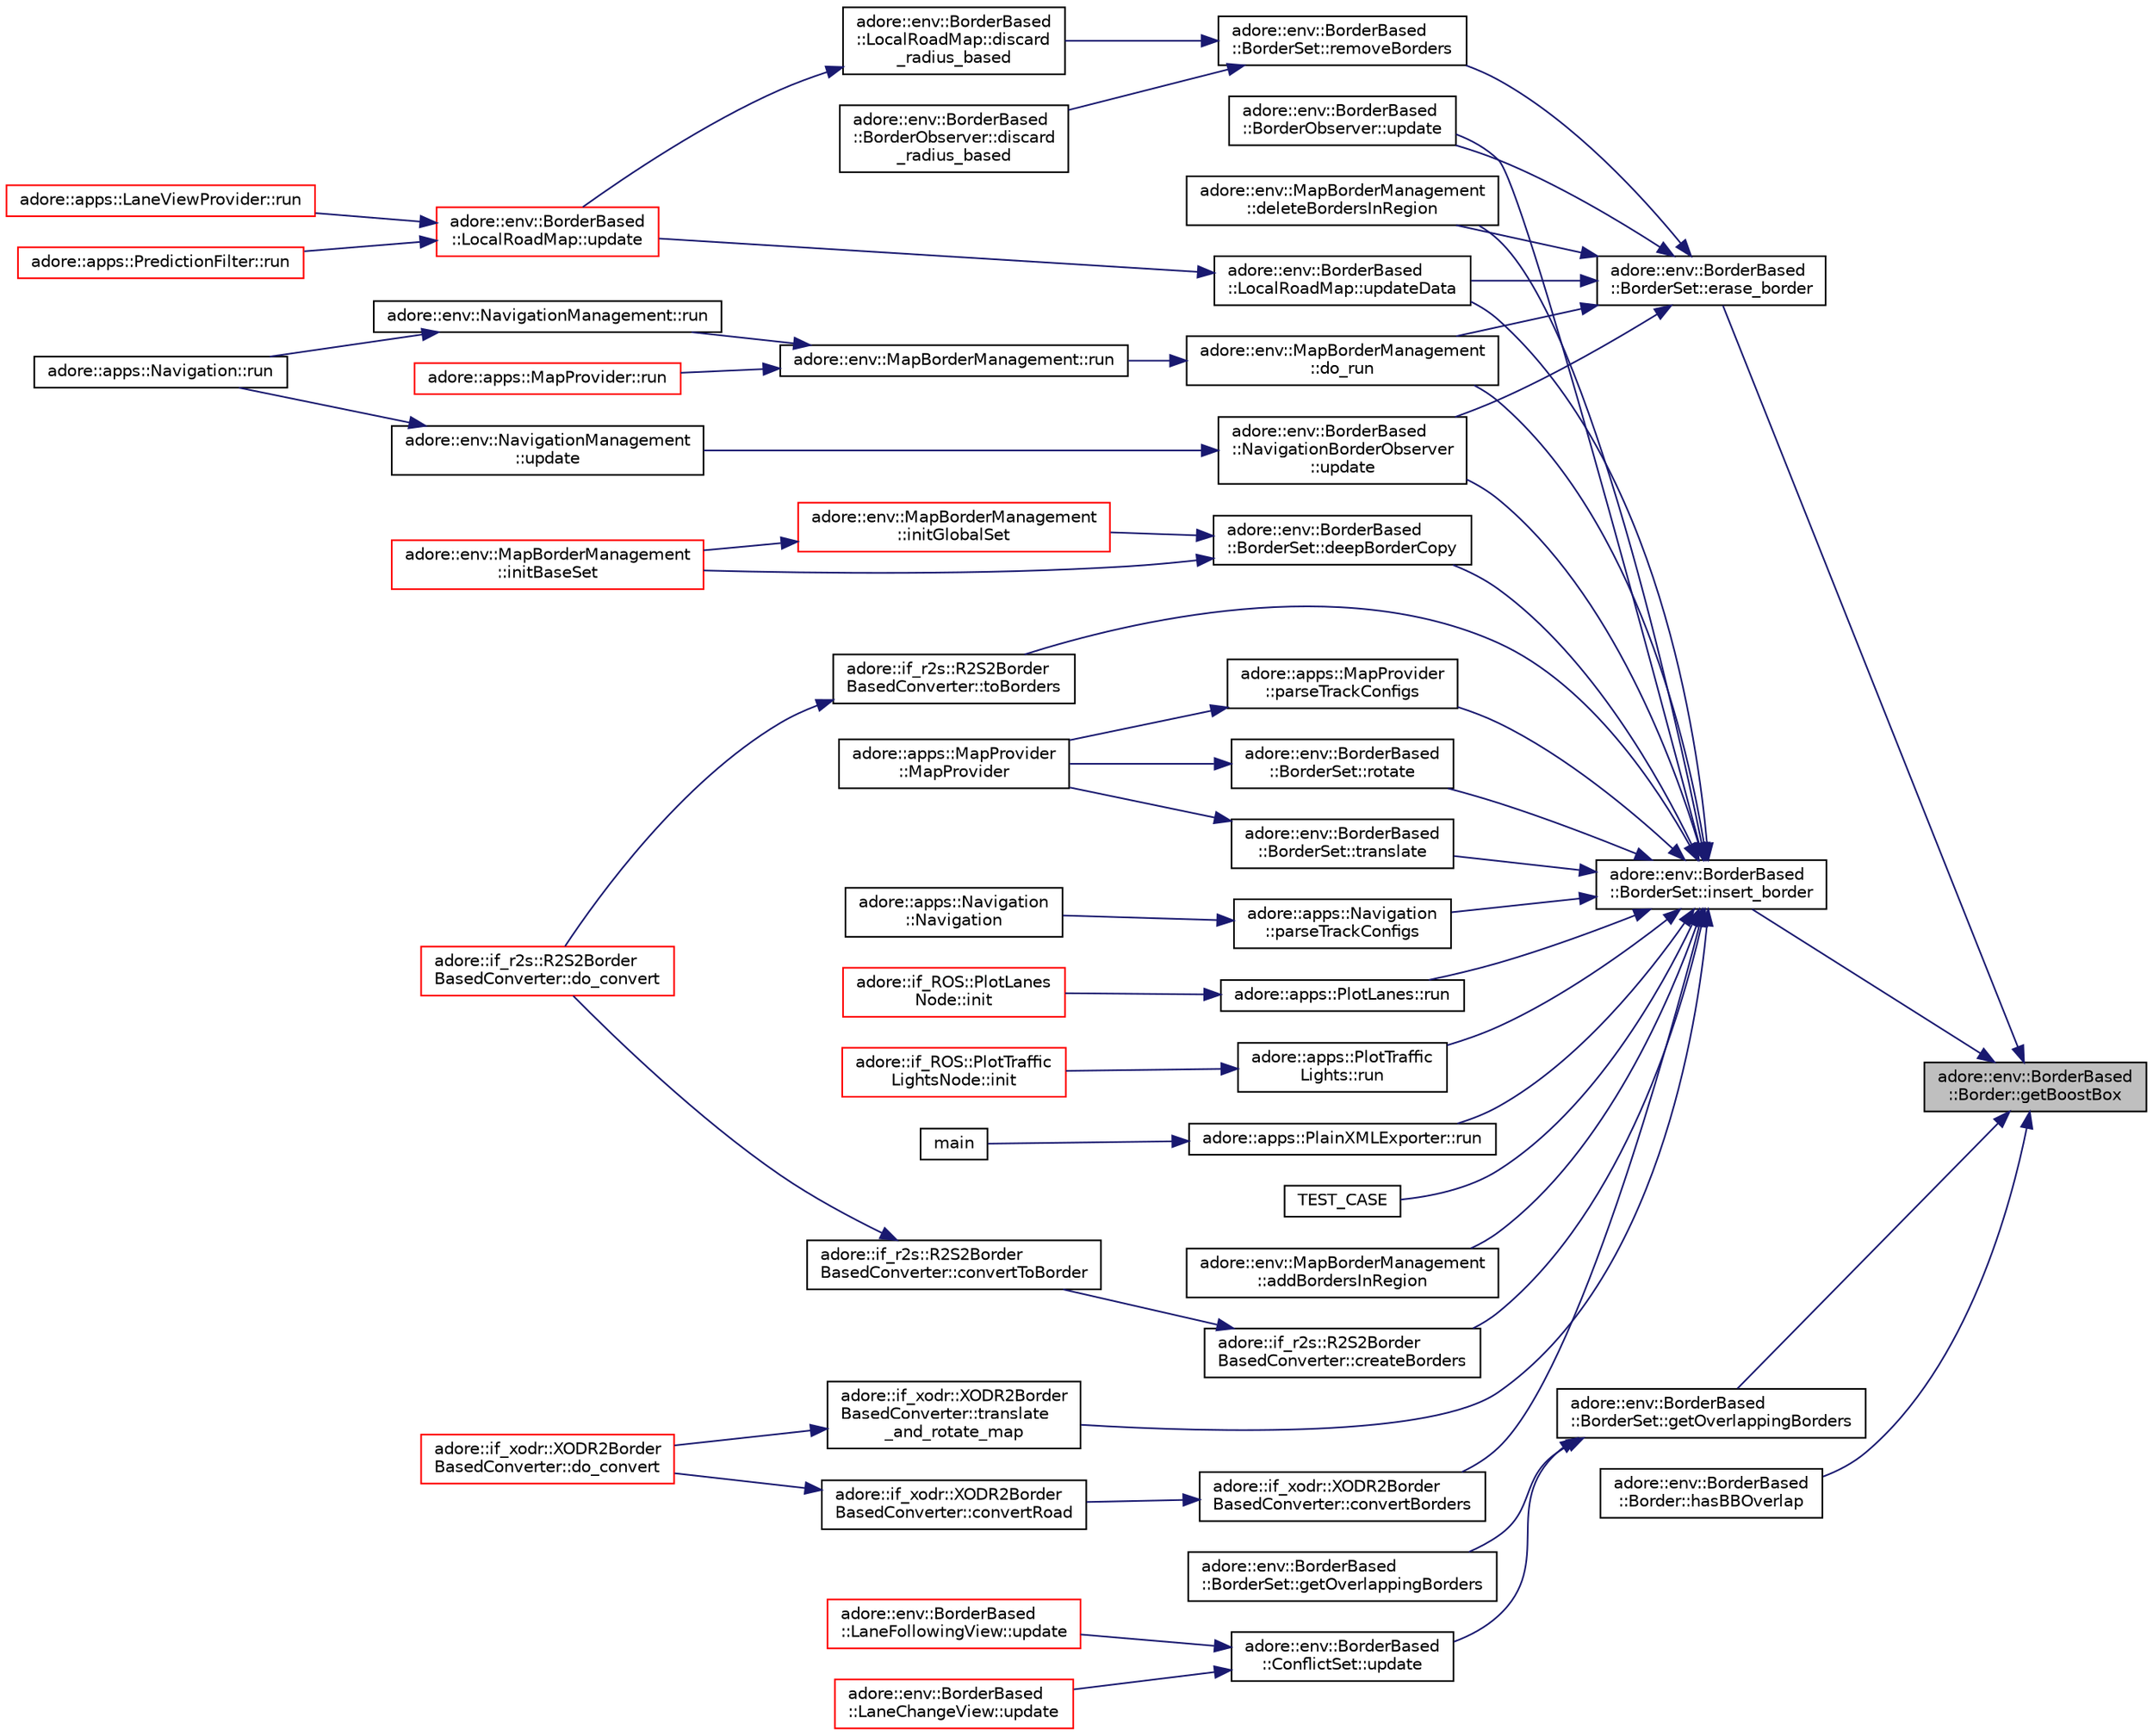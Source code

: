 digraph "adore::env::BorderBased::Border::getBoostBox"
{
 // LATEX_PDF_SIZE
  edge [fontname="Helvetica",fontsize="10",labelfontname="Helvetica",labelfontsize="10"];
  node [fontname="Helvetica",fontsize="10",shape=record];
  rankdir="RL";
  Node1 [label="adore::env::BorderBased\l::Border::getBoostBox",height=0.2,width=0.4,color="black", fillcolor="grey75", style="filled", fontcolor="black",tooltip="Get a bounding box for the implicit lane object."];
  Node1 -> Node2 [dir="back",color="midnightblue",fontsize="10",style="solid",fontname="Helvetica"];
  Node2 [label="adore::env::BorderBased\l::BorderSet::erase_border",height=0.2,width=0.4,color="black", fillcolor="white", style="filled",URL="$classadore_1_1env_1_1BorderBased_1_1BorderSet.html#a8d10d29478d00f091a53f2197b85f1bd",tooltip="erase border from this"];
  Node2 -> Node3 [dir="back",color="midnightblue",fontsize="10",style="solid",fontname="Helvetica"];
  Node3 [label="adore::env::MapBorderManagement\l::deleteBordersInRegion",height=0.2,width=0.4,color="black", fillcolor="white", style="filled",URL="$classadore_1_1env_1_1MapBorderManagement.html#a0b31d3c019e9aae9dda033896670d5e0",tooltip="removes borders in region from global and local map"];
  Node2 -> Node4 [dir="back",color="midnightblue",fontsize="10",style="solid",fontname="Helvetica"];
  Node4 [label="adore::env::MapBorderManagement\l::do_run",height=0.2,width=0.4,color="black", fillcolor="white", style="filled",URL="$classadore_1_1env_1_1MapBorderManagement.html#ad32f8ceaf27f6d7ebff2868d1f99e307",tooltip=" "];
  Node4 -> Node5 [dir="back",color="midnightblue",fontsize="10",style="solid",fontname="Helvetica"];
  Node5 [label="adore::env::MapBorderManagement::run",height=0.2,width=0.4,color="black", fillcolor="white", style="filled",URL="$classadore_1_1env_1_1MapBorderManagement.html#af7001220d32d8fc206ba891ba73f117b",tooltip=" "];
  Node5 -> Node6 [dir="back",color="midnightblue",fontsize="10",style="solid",fontname="Helvetica"];
  Node6 [label="adore::apps::MapProvider::run",height=0.2,width=0.4,color="red", fillcolor="white", style="filled",URL="$classadore_1_1apps_1_1MapProvider.html#acf95a64b3622a78f235223fe70bd15ff",tooltip="update function"];
  Node5 -> Node9 [dir="back",color="midnightblue",fontsize="10",style="solid",fontname="Helvetica"];
  Node9 [label="adore::env::NavigationManagement::run",height=0.2,width=0.4,color="black", fillcolor="white", style="filled",URL="$classadore_1_1env_1_1NavigationManagement.html#ac2345454e2a9d43b55106a60495f3c71",tooltip=" "];
  Node9 -> Node10 [dir="back",color="midnightblue",fontsize="10",style="solid",fontname="Helvetica"];
  Node10 [label="adore::apps::Navigation::run",height=0.2,width=0.4,color="black", fillcolor="white", style="filled",URL="$classadore_1_1apps_1_1Navigation.html#a4be14a35fd450f46452afc37e44d15a6",tooltip=" "];
  Node2 -> Node11 [dir="back",color="midnightblue",fontsize="10",style="solid",fontname="Helvetica"];
  Node11 [label="adore::env::BorderBased\l::BorderSet::removeBorders",height=0.2,width=0.4,color="black", fillcolor="white", style="filled",URL="$classadore_1_1env_1_1BorderBased_1_1BorderSet.html#a058429cabfcda3c90899a61bfb7e4c37",tooltip="remove all borders in the given set"];
  Node11 -> Node12 [dir="back",color="midnightblue",fontsize="10",style="solid",fontname="Helvetica"];
  Node12 [label="adore::env::BorderBased\l::LocalRoadMap::discard\l_radius_based",height=0.2,width=0.4,color="black", fillcolor="white", style="filled",URL="$classadore_1_1env_1_1BorderBased_1_1LocalRoadMap.html#a4790635fe33599808ceaae8c1bdb63c4",tooltip="Remove Borders outside a certain area."];
  Node12 -> Node13 [dir="back",color="midnightblue",fontsize="10",style="solid",fontname="Helvetica"];
  Node13 [label="adore::env::BorderBased\l::LocalRoadMap::update",height=0.2,width=0.4,color="red", fillcolor="white", style="filled",URL="$classadore_1_1env_1_1BorderBased_1_1LocalRoadMap.html#a1c5abe938454e1534e406cce82b8c452",tooltip="update the local road map"];
  Node13 -> Node14 [dir="back",color="midnightblue",fontsize="10",style="solid",fontname="Helvetica"];
  Node14 [label="adore::apps::LaneViewProvider::run",height=0.2,width=0.4,color="red", fillcolor="white", style="filled",URL="$classadore_1_1apps_1_1LaneViewProvider.html#a10c08893d16421f195ad2a597bfea8f8",tooltip="update data, views and recompute maneuver"];
  Node13 -> Node16 [dir="back",color="midnightblue",fontsize="10",style="solid",fontname="Helvetica"];
  Node16 [label="adore::apps::PredictionFilter::run",height=0.2,width=0.4,color="red", fillcolor="white", style="filled",URL="$classadore_1_1apps_1_1PredictionFilter.html#a6e896ea561719d45d17a865e4340d750",tooltip=" "];
  Node11 -> Node27 [dir="back",color="midnightblue",fontsize="10",style="solid",fontname="Helvetica"];
  Node27 [label="adore::env::BorderBased\l::BorderObserver::discard\l_radius_based",height=0.2,width=0.4,color="black", fillcolor="white", style="filled",URL="$classadore_1_1env_1_1BorderBased_1_1BorderObserver.html#a9532f06e1eba90a1662c2470d0b1eada",tooltip="discard data outside of radius"];
  Node2 -> Node28 [dir="back",color="midnightblue",fontsize="10",style="solid",fontname="Helvetica"];
  Node28 [label="adore::env::BorderBased\l::BorderObserver::update",height=0.2,width=0.4,color="black", fillcolor="white", style="filled",URL="$classadore_1_1env_1_1BorderBased_1_1BorderObserver.html#adce13dcb7a829e4fa96264870108756d",tooltip=" "];
  Node2 -> Node29 [dir="back",color="midnightblue",fontsize="10",style="solid",fontname="Helvetica"];
  Node29 [label="adore::env::BorderBased\l::NavigationBorderObserver\l::update",height=0.2,width=0.4,color="black", fillcolor="white", style="filled",URL="$classadore_1_1env_1_1BorderBased_1_1NavigationBorderObserver.html#ac5fa0898e9d616883fd335f58eb03a82",tooltip=" "];
  Node29 -> Node30 [dir="back",color="midnightblue",fontsize="10",style="solid",fontname="Helvetica"];
  Node30 [label="adore::env::NavigationManagement\l::update",height=0.2,width=0.4,color="black", fillcolor="white", style="filled",URL="$classadore_1_1env_1_1NavigationManagement.html#a4106ef1a330c91758e3fdb995e9723de",tooltip=" "];
  Node30 -> Node10 [dir="back",color="midnightblue",fontsize="10",style="solid",fontname="Helvetica"];
  Node2 -> Node31 [dir="back",color="midnightblue",fontsize="10",style="solid",fontname="Helvetica"];
  Node31 [label="adore::env::BorderBased\l::LocalRoadMap::updateData",height=0.2,width=0.4,color="black", fillcolor="white", style="filled",URL="$classadore_1_1env_1_1BorderBased_1_1LocalRoadMap.html#af2482b9598d2c4e0e73145c6a5cc2cee",tooltip="update the data of local road map"];
  Node31 -> Node13 [dir="back",color="midnightblue",fontsize="10",style="solid",fontname="Helvetica"];
  Node1 -> Node32 [dir="back",color="midnightblue",fontsize="10",style="solid",fontname="Helvetica"];
  Node32 [label="adore::env::BorderBased\l::BorderSet::getOverlappingBorders",height=0.2,width=0.4,color="black", fillcolor="white", style="filled",URL="$classadore_1_1env_1_1BorderBased_1_1BorderSet.html#aaa9bcffa9dbd78e056bbdc3a73c3edae",tooltip="computes the set of borders, which overlap with base and are thus potential points of conflict"];
  Node32 -> Node33 [dir="back",color="midnightblue",fontsize="10",style="solid",fontname="Helvetica"];
  Node33 [label="adore::env::BorderBased\l::BorderSet::getOverlappingBorders",height=0.2,width=0.4,color="black", fillcolor="white", style="filled",URL="$classadore_1_1env_1_1BorderBased_1_1BorderSet.html#a8310d9e580d8bbe2b7c42d37da8f7386",tooltip="retrieves borders that overlap with given border"];
  Node32 -> Node34 [dir="back",color="midnightblue",fontsize="10",style="solid",fontname="Helvetica"];
  Node34 [label="adore::env::BorderBased\l::ConflictSet::update",height=0.2,width=0.4,color="black", fillcolor="white", style="filled",URL="$classadore_1_1env_1_1BorderBased_1_1ConflictSet.html#a94cb06c4ec33f8bcb6fad237cd01a15d",tooltip=" "];
  Node34 -> Node35 [dir="back",color="midnightblue",fontsize="10",style="solid",fontname="Helvetica"];
  Node35 [label="adore::env::BorderBased\l::LaneFollowingView::update",height=0.2,width=0.4,color="red", fillcolor="white", style="filled",URL="$classadore_1_1env_1_1BorderBased_1_1LaneFollowingView.html#a7cf867a70cca073393e6ff7320e00244",tooltip="update the LaneFollowingView"];
  Node34 -> Node36 [dir="back",color="midnightblue",fontsize="10",style="solid",fontname="Helvetica"];
  Node36 [label="adore::env::BorderBased\l::LaneChangeView::update",height=0.2,width=0.4,color="red", fillcolor="white", style="filled",URL="$classadore_1_1env_1_1BorderBased_1_1LaneChangeView.html#a83432efdfec3bb90153ec1c4ce9bcee9",tooltip="Update the LaneChangeView."];
  Node1 -> Node37 [dir="back",color="midnightblue",fontsize="10",style="solid",fontname="Helvetica"];
  Node37 [label="adore::env::BorderBased\l::Border::hasBBOverlap",height=0.2,width=0.4,color="black", fillcolor="white", style="filled",URL="$structadore_1_1env_1_1BorderBased_1_1Border.html#a79c4e276037630ab14288f30a9cd11e1",tooltip="Check whether the bounding boxes of two lane objects overlap."];
  Node1 -> Node38 [dir="back",color="midnightblue",fontsize="10",style="solid",fontname="Helvetica"];
  Node38 [label="adore::env::BorderBased\l::BorderSet::insert_border",height=0.2,width=0.4,color="black", fillcolor="white", style="filled",URL="$classadore_1_1env_1_1BorderBased_1_1BorderSet.html#a5730d3e4fc938c9bd1e1146a8a61deec",tooltip="insert new border into this"];
  Node38 -> Node39 [dir="back",color="midnightblue",fontsize="10",style="solid",fontname="Helvetica"];
  Node39 [label="adore::env::MapBorderManagement\l::addBordersInRegion",height=0.2,width=0.4,color="black", fillcolor="white", style="filled",URL="$classadore_1_1env_1_1MapBorderManagement.html#ac1c6dded58e753c1b6b0cf2ec64edbda",tooltip="add formerly deleted borders in a given region into global map from base map"];
  Node38 -> Node40 [dir="back",color="midnightblue",fontsize="10",style="solid",fontname="Helvetica"];
  Node40 [label="adore::if_xodr::XODR2Border\lBasedConverter::convertBorders",height=0.2,width=0.4,color="black", fillcolor="white", style="filled",URL="$classadore_1_1if__xodr_1_1XODR2BorderBasedConverter.html#ad99dc004f965ab677ab578b4f678ef13",tooltip="convert function representation of road to border representation, determine absolute stop line positi..."];
  Node40 -> Node41 [dir="back",color="midnightblue",fontsize="10",style="solid",fontname="Helvetica"];
  Node41 [label="adore::if_xodr::XODR2Border\lBasedConverter::convertRoad",height=0.2,width=0.4,color="black", fillcolor="white", style="filled",URL="$classadore_1_1if__xodr_1_1XODR2BorderBasedConverter.html#a7f2969e95bacb9b0e03d244d4f57ac89",tooltip="convert road geometry to borders and also extract traffic control devices and stop lines"];
  Node41 -> Node42 [dir="back",color="midnightblue",fontsize="10",style="solid",fontname="Helvetica"];
  Node42 [label="adore::if_xodr::XODR2Border\lBasedConverter::do_convert",height=0.2,width=0.4,color="red", fillcolor="white", style="filled",URL="$classadore_1_1if__xodr_1_1XODR2BorderBasedConverter.html#a6ca6d0c42c07f37d316e7003676fb297",tooltip="Fills data sets of BorderBased map data representation with data from openDrive xml file."];
  Node38 -> Node52 [dir="back",color="midnightblue",fontsize="10",style="solid",fontname="Helvetica"];
  Node52 [label="adore::if_r2s::R2S2Border\lBasedConverter::createBorders",height=0.2,width=0.4,color="black", fillcolor="white", style="filled",URL="$classadore_1_1if__r2s_1_1R2S2BorderBasedConverter.html#a574dcb4e602dbb3c8fd548909f9563a5",tooltip="borders for functions in dist2function from s0 to s1"];
  Node52 -> Node53 [dir="back",color="midnightblue",fontsize="10",style="solid",fontname="Helvetica"];
  Node53 [label="adore::if_r2s::R2S2Border\lBasedConverter::convertToBorder",height=0.2,width=0.4,color="black", fillcolor="white", style="filled",URL="$classadore_1_1if__r2s_1_1R2S2BorderBasedConverter.html#a6ef8e454c5140d4f40c2ee5c3f4ff38f",tooltip="manage overall conversion process from sectionmap to borderset"];
  Node53 -> Node54 [dir="back",color="midnightblue",fontsize="10",style="solid",fontname="Helvetica"];
  Node54 [label="adore::if_r2s::R2S2Border\lBasedConverter::do_convert",height=0.2,width=0.4,color="red", fillcolor="white", style="filled",URL="$classadore_1_1if__r2s_1_1R2S2BorderBasedConverter.html#a6d12e18c673154c8c16fad4895b691c2",tooltip="actual conversion"];
  Node38 -> Node56 [dir="back",color="midnightblue",fontsize="10",style="solid",fontname="Helvetica"];
  Node56 [label="adore::env::BorderBased\l::BorderSet::deepBorderCopy",height=0.2,width=0.4,color="black", fillcolor="white", style="filled",URL="$classadore_1_1env_1_1BorderBased_1_1BorderSet.html#ad538d9d8b611445d662b1e11791b6f95",tooltip="generate a complete copy including copies of objects the pointers point to"];
  Node56 -> Node57 [dir="back",color="midnightblue",fontsize="10",style="solid",fontname="Helvetica"];
  Node57 [label="adore::env::MapBorderManagement\l::initBaseSet",height=0.2,width=0.4,color="red", fillcolor="white", style="filled",URL="$classadore_1_1env_1_1MapBorderManagement.html#a25784909ff107901436e24176dae605e",tooltip="initialization of internal sets"];
  Node56 -> Node60 [dir="back",color="midnightblue",fontsize="10",style="solid",fontname="Helvetica"];
  Node60 [label="adore::env::MapBorderManagement\l::initGlobalSet",height=0.2,width=0.4,color="red", fillcolor="white", style="filled",URL="$classadore_1_1env_1_1MapBorderManagement.html#ac6242acbd87511c8b40182aa60cd7489",tooltip="initialization of global set"];
  Node60 -> Node57 [dir="back",color="midnightblue",fontsize="10",style="solid",fontname="Helvetica"];
  Node38 -> Node3 [dir="back",color="midnightblue",fontsize="10",style="solid",fontname="Helvetica"];
  Node38 -> Node4 [dir="back",color="midnightblue",fontsize="10",style="solid",fontname="Helvetica"];
  Node38 -> Node45 [dir="back",color="midnightblue",fontsize="10",style="solid",fontname="Helvetica"];
  Node45 [label="adore::apps::MapProvider\l::parseTrackConfigs",height=0.2,width=0.4,color="black", fillcolor="white", style="filled",URL="$classadore_1_1apps_1_1MapProvider.html#ad6e153760ff95bac2290d48594745c22",tooltip=" "];
  Node45 -> Node46 [dir="back",color="midnightblue",fontsize="10",style="solid",fontname="Helvetica"];
  Node46 [label="adore::apps::MapProvider\l::MapProvider",height=0.2,width=0.4,color="black", fillcolor="white", style="filled",URL="$classadore_1_1apps_1_1MapProvider.html#a1d9aa34b5f68408f3d494a1fad7b62be",tooltip=" "];
  Node38 -> Node47 [dir="back",color="midnightblue",fontsize="10",style="solid",fontname="Helvetica"];
  Node47 [label="adore::apps::Navigation\l::parseTrackConfigs",height=0.2,width=0.4,color="black", fillcolor="white", style="filled",URL="$classadore_1_1apps_1_1Navigation.html#a77e0f4a96b663ca6ec5287af1965822f",tooltip=" "];
  Node47 -> Node48 [dir="back",color="midnightblue",fontsize="10",style="solid",fontname="Helvetica"];
  Node48 [label="adore::apps::Navigation\l::Navigation",height=0.2,width=0.4,color="black", fillcolor="white", style="filled",URL="$classadore_1_1apps_1_1Navigation.html#a0f19b60c5090f48fdd06be105610c304",tooltip=" "];
  Node38 -> Node63 [dir="back",color="midnightblue",fontsize="10",style="solid",fontname="Helvetica"];
  Node63 [label="adore::env::BorderBased\l::BorderSet::rotate",height=0.2,width=0.4,color="black", fillcolor="white", style="filled",URL="$classadore_1_1env_1_1BorderBased_1_1BorderSet.html#a16e5256d02a440eb88552b091bc06fed",tooltip=" "];
  Node63 -> Node46 [dir="back",color="midnightblue",fontsize="10",style="solid",fontname="Helvetica"];
  Node38 -> Node64 [dir="back",color="midnightblue",fontsize="10",style="solid",fontname="Helvetica"];
  Node64 [label="adore::apps::PlotLanes::run",height=0.2,width=0.4,color="black", fillcolor="white", style="filled",URL="$classadore_1_1apps_1_1PlotLanes.html#af0a11cee35c011843c339aac760ca2db",tooltip=" "];
  Node64 -> Node65 [dir="back",color="midnightblue",fontsize="10",style="solid",fontname="Helvetica"];
  Node65 [label="adore::if_ROS::PlotLanes\lNode::init",height=0.2,width=0.4,color="red", fillcolor="white", style="filled",URL="$classadore_1_1if__ROS_1_1PlotLanesNode.html#a784126bbfb438fe1ac65e2a8b8e44d37",tooltip=" "];
  Node38 -> Node67 [dir="back",color="midnightblue",fontsize="10",style="solid",fontname="Helvetica"];
  Node67 [label="adore::apps::PlotTraffic\lLights::run",height=0.2,width=0.4,color="black", fillcolor="white", style="filled",URL="$classadore_1_1apps_1_1PlotTrafficLights.html#a96207460e21be12289b28245e4fab4fb",tooltip=" "];
  Node67 -> Node68 [dir="back",color="midnightblue",fontsize="10",style="solid",fontname="Helvetica"];
  Node68 [label="adore::if_ROS::PlotTraffic\lLightsNode::init",height=0.2,width=0.4,color="red", fillcolor="white", style="filled",URL="$classadore_1_1if__ROS_1_1PlotTrafficLightsNode.html#ae938edd4484124c50652f63134ea3d1f",tooltip=" "];
  Node38 -> Node49 [dir="back",color="midnightblue",fontsize="10",style="solid",fontname="Helvetica"];
  Node49 [label="adore::apps::PlainXMLExporter::run",height=0.2,width=0.4,color="black", fillcolor="white", style="filled",URL="$classadore_1_1apps_1_1PlainXMLExporter.html#acd64af468d0194ac614c575d91df877e",tooltip=" "];
  Node49 -> Node50 [dir="back",color="midnightblue",fontsize="10",style="solid",fontname="Helvetica"];
  Node50 [label="main",height=0.2,width=0.4,color="black", fillcolor="white", style="filled",URL="$plainxmlexporter_8cpp.html#a3c04138a5bfe5d72780bb7e82a18e627",tooltip=" "];
  Node38 -> Node70 [dir="back",color="midnightblue",fontsize="10",style="solid",fontname="Helvetica"];
  Node70 [label="TEST_CASE",height=0.2,width=0.4,color="black", fillcolor="white", style="filled",URL="$test__independentlanechangegeometry_8cpp.html#aa56a0bce9f9e760f59ceea11ad085348",tooltip=" "];
  Node38 -> Node71 [dir="back",color="midnightblue",fontsize="10",style="solid",fontname="Helvetica"];
  Node71 [label="adore::if_r2s::R2S2Border\lBasedConverter::toBorders",height=0.2,width=0.4,color="black", fillcolor="white", style="filled",URL="$classadore_1_1if__r2s_1_1R2S2BorderBasedConverter.html#a2365e79e186f711b21dc93532ac4376b",tooltip="converts sets of ReferenceLine and LaneBorder structs into adore borders"];
  Node71 -> Node54 [dir="back",color="midnightblue",fontsize="10",style="solid",fontname="Helvetica"];
  Node38 -> Node72 [dir="back",color="midnightblue",fontsize="10",style="solid",fontname="Helvetica"];
  Node72 [label="adore::env::BorderBased\l::BorderSet::translate",height=0.2,width=0.4,color="black", fillcolor="white", style="filled",URL="$classadore_1_1env_1_1BorderBased_1_1BorderSet.html#ade69b51e170b734d11e4dad2ca684349",tooltip=" "];
  Node72 -> Node46 [dir="back",color="midnightblue",fontsize="10",style="solid",fontname="Helvetica"];
  Node38 -> Node73 [dir="back",color="midnightblue",fontsize="10",style="solid",fontname="Helvetica"];
  Node73 [label="adore::if_xodr::XODR2Border\lBasedConverter::translate\l_and_rotate_map",height=0.2,width=0.4,color="black", fillcolor="white", style="filled",URL="$classadore_1_1if__xodr_1_1XODR2BorderBasedConverter.html#ad8da0acb9efcc6cfc38ba2772d2f5840",tooltip="change position of all objects via translation"];
  Node73 -> Node42 [dir="back",color="midnightblue",fontsize="10",style="solid",fontname="Helvetica"];
  Node38 -> Node28 [dir="back",color="midnightblue",fontsize="10",style="solid",fontname="Helvetica"];
  Node38 -> Node29 [dir="back",color="midnightblue",fontsize="10",style="solid",fontname="Helvetica"];
  Node38 -> Node31 [dir="back",color="midnightblue",fontsize="10",style="solid",fontname="Helvetica"];
}

